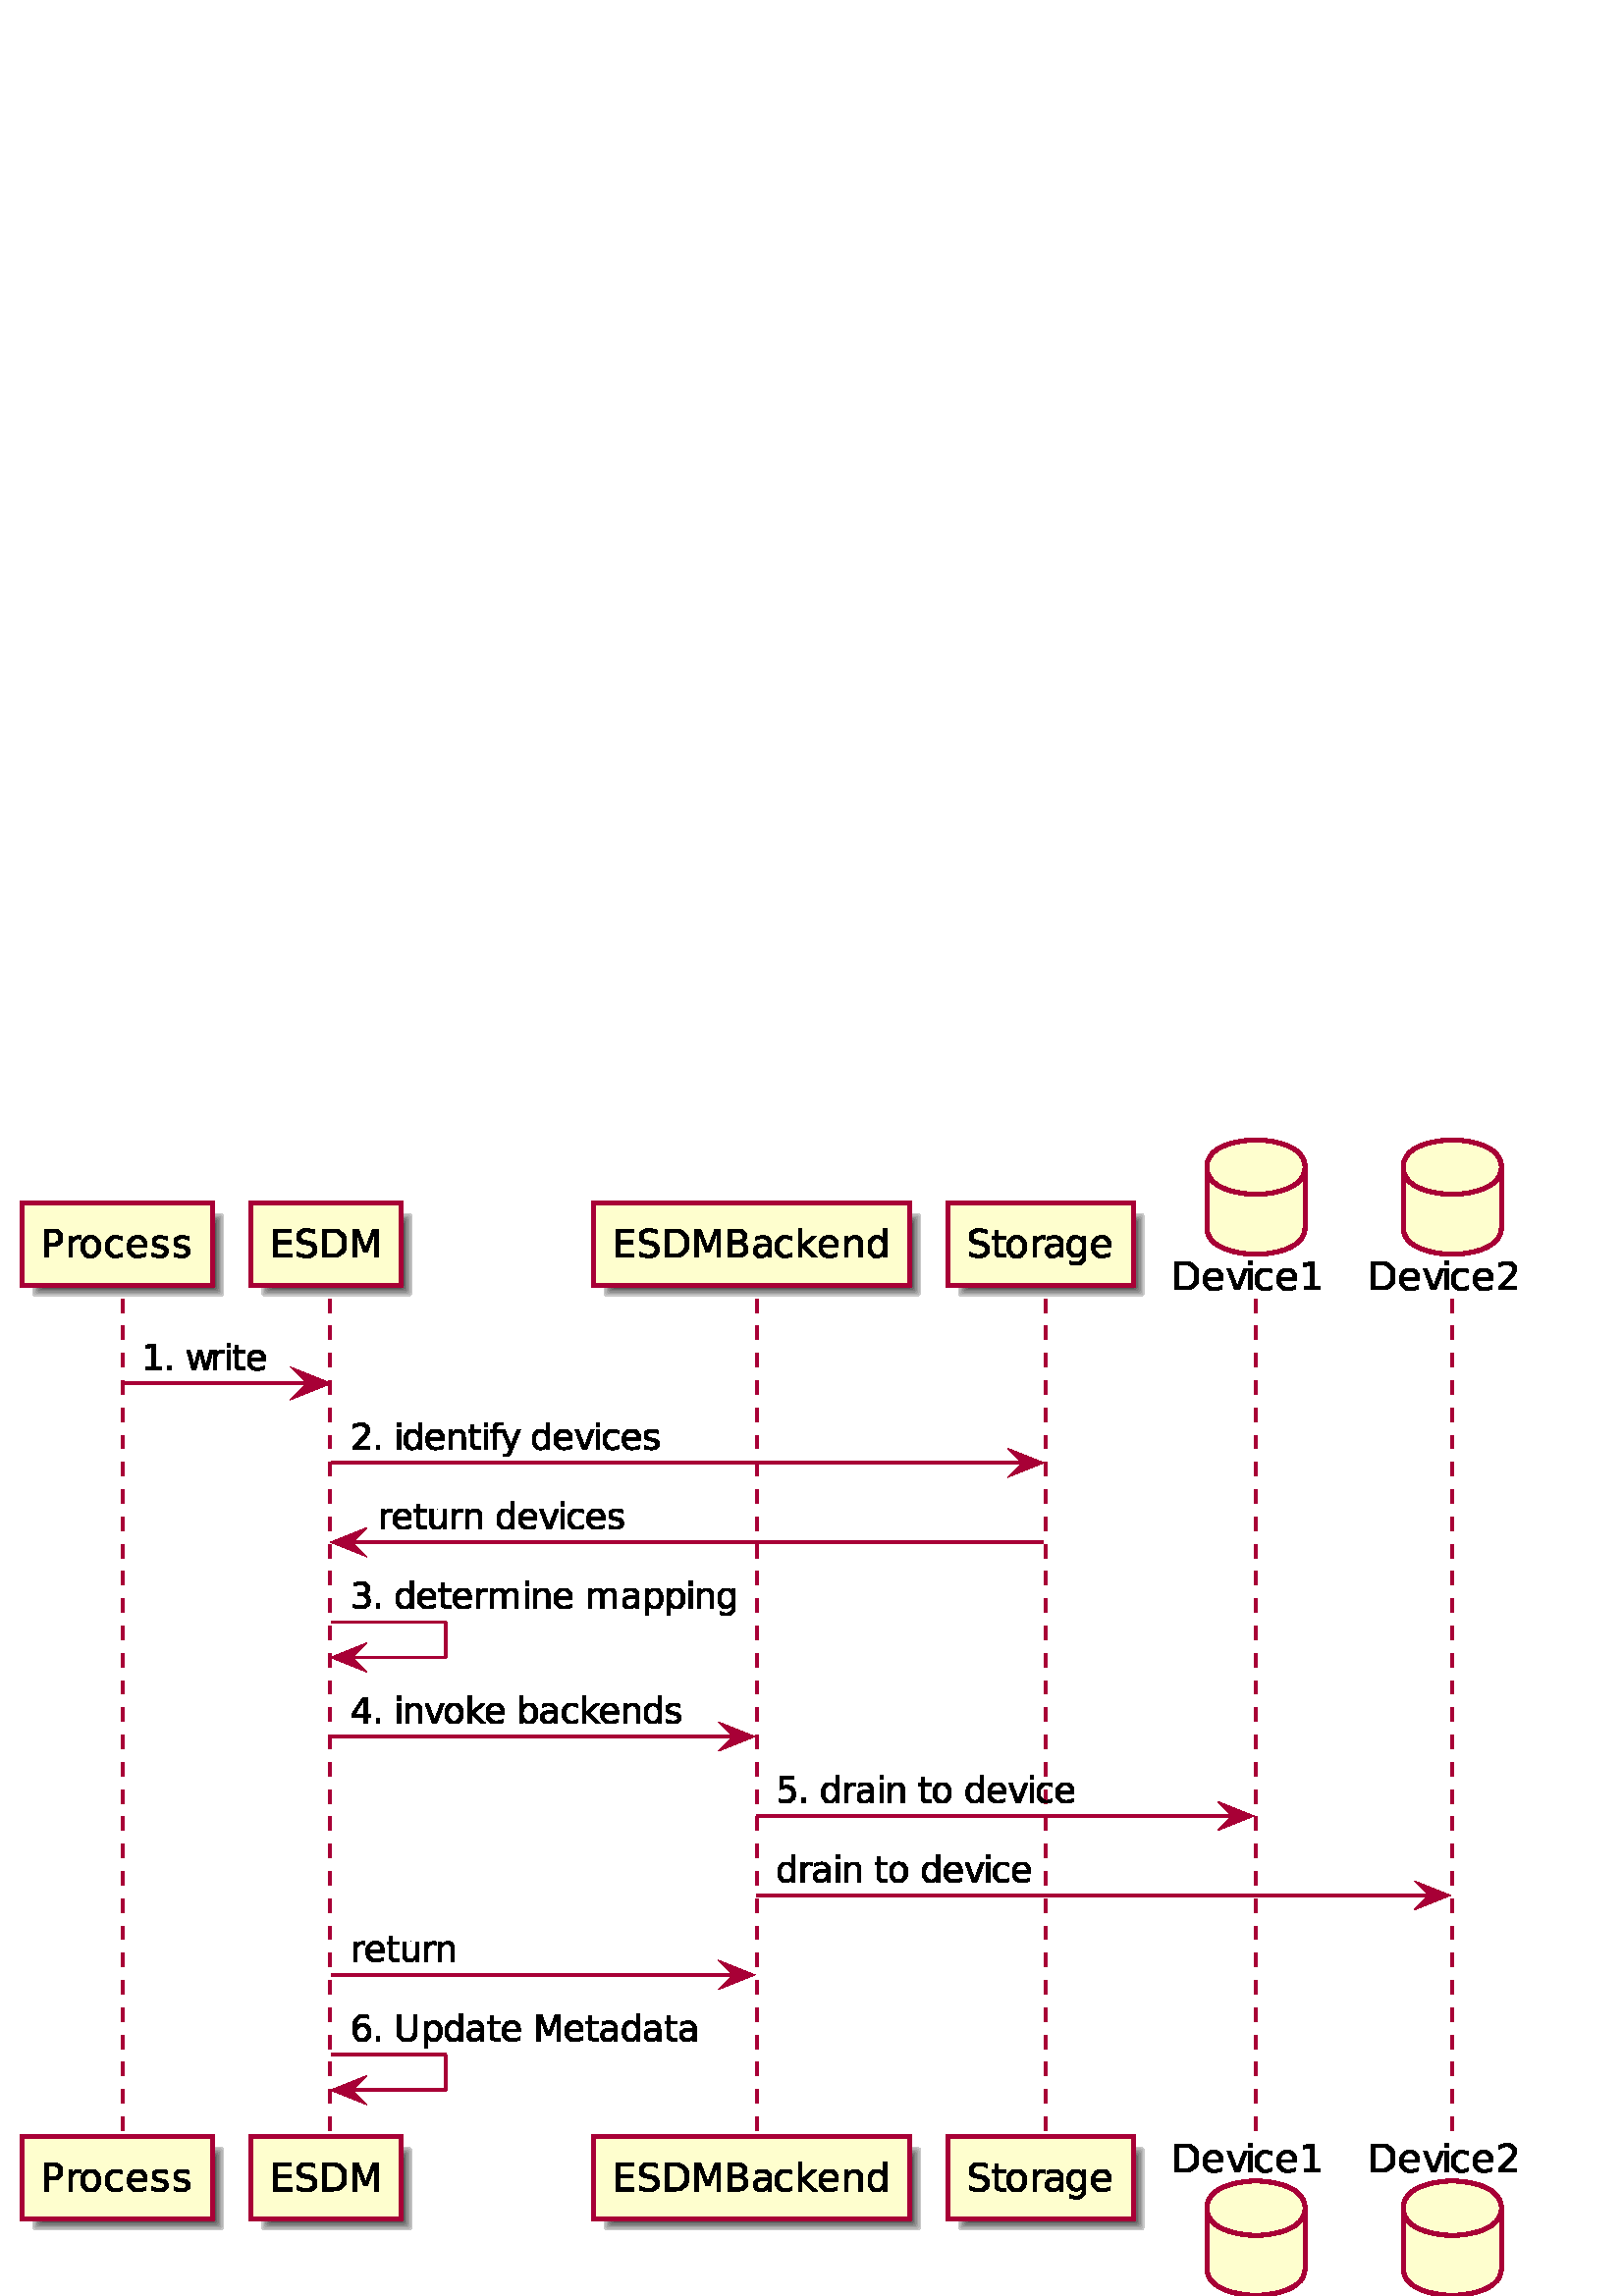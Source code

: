 %!PS-Adobe-3.0 EPSF-3.0
%%BoundingBox: 0 0 557 427
%%ColorUsage: Color
%%Origin: 0 0
%%EndComments

gsave
0 427 translate
1 -1 scale
/simplerect {
newpath moveto 1 index 0 rlineto
0 exch rlineto
neg 0 rlineto
} def
/roundrect {
newpath
dup 3 index add 2 index 2 index add 2 index 180 270 arc
2 index 5 index add 1 index sub 2 index 2 index add 2 index 270 0 arc
2 index 5 index add 1 index sub 2 index 5 index add 2 index sub 2 index 0 90 arc
dup 3 index add 2 index 5 index add 2 index sub 2 index 90 180 arc
pop pop pop pop pop 
} def
/rquadto {
3 index 3 index 4 2 roll rcurveto
} def
/P$1r {
1.172 0 rlineto
0 5.828 rlineto
3.484 -3.062 rlineto
1.484 0 rlineto
-3.766 3.328 rlineto
3.922 3.781 rlineto
-1.516 0 rlineto
-3.609 -3.469 rlineto
0 3.469 rlineto
-1.172 0 rlineto
0 -9.875 rlineto
closepath
} def
/P$1h {
-1.406 0 -1.953 0.328 rquadto
-0.547 0.328 -0.547 1.109 rquadto
0 0.609 0.406 0.977 rquadto
0.406 0.367 1.109 0.367 rquadto
0.969 0 1.562 -0.688 rquadto
0.594 -0.688 0.594 -1.828 rquadto
0 -0.266 rlineto
-1.172 0 rlineto
closepath
} def
/P$19 {
-0.5 1.281 -0.969 1.664 rquadto
-0.469 0.383 -1.25 0.383 rquadto
-0.938 0 rlineto
0 -0.969 rlineto
0.688 0 rlineto
0.484 0 0.75 -0.234 rquadto
0.266 -0.234 0.578 -1.078 rquadto
0.219 -0.531 rlineto
-2.875 -7 rlineto
1.234 0 rlineto
2.219 5.562 rlineto
2.219 -5.562 rlineto
1.25 0 rlineto
-3.125 7.766 rlineto
closepath
} def
/P$1v {
0 1.172 rlineto
-0.484 -0.234 -0.977 -0.352 rquadto
-0.492 -0.117 -0.977 -0.117 rquadto
-1.266 0 -1.938 0.852 rquadto
-0.672 0.852 -0.766 2.586 rquadto
0.375 -0.547 0.938 -0.844 rquadto
0.562 -0.297 1.25 -0.297 rquadto
1.422 0 2.25 0.867 rquadto
0.828 0.867 0.828 2.352 rquadto
0 1.469 -0.867 2.352 rquadto
-0.867 0.883 -2.289 0.883 rquadto
-1.656 0 -2.523 -1.266 rquadto
-0.867 -1.266 -0.867 -3.656 rquadto
0 -2.234 1.07 -3.578 rquadto
1.07 -1.344 2.867 -1.344 rquadto
0.469 0 0.961 0.102 rquadto
0.492 0.102 1.039 0.289 rquadto
closepath
} def
/P$1w {
1.297 0 rlineto
0 5.766 rlineto
0 1.516 0.547 2.188 rquadto
0.547 0.672 1.797 0.672 rquadto
1.234 0 1.781 -0.672 rquadto
0.547 -0.672 0.547 -2.188 rquadto
0 -5.766 rlineto
1.297 0 rlineto
0 5.922 rlineto
0 1.859 -0.922 2.805 rquadto
-0.922 0.945 -2.703 0.945 rquadto
-1.797 0 -2.719 -0.945 rquadto
-0.922 -0.945 -0.922 -2.805 rquadto
0 -5.922 rlineto
closepath
} def
/P$f {
0 3.078 rlineto
2.047 0 rlineto
1.016 0 1.508 -0.375 rquadto
0.492 -0.375 0.492 -1.156 rquadto
0 -0.781 -0.492 -1.164 rquadto
-0.492 -0.383 -1.508 -0.383 rquadto
-2.047 0 rlineto
closepath
} def
/P$1d {
0 -4.297 rlineto
1.156 0 rlineto
0 4.266 rlineto
0 1 0.398 1.508 rquadto
0.398 0.508 1.18 0.508 rquadto
0.953 0 1.5 -0.602 rquadto
0.547 -0.602 0.547 -1.648 rquadto
0 -4.031 rlineto
1.172 0 rlineto
0 7.109 rlineto
-1.172 0 rlineto
0 -1.094 rlineto
-0.422 0.656 -0.984 0.969 rquadto
-0.562 0.312 -1.312 0.312 rquadto
-1.219 0 -1.852 -0.766 rquadto
-0.633 -0.766 -0.633 -2.234 rquadto
closepath
} def
/P$5 {
0 1.172 rlineto
-0.531 -0.297 -1.07 -0.445 rquadto
-0.539 -0.148 -1.086 -0.148 rquadto
-1.219 0 -1.898 0.781 rquadto
-0.68 0.781 -0.68 2.172 rquadto
0 1.406 0.68 2.18 rquadto
0.68 0.773 1.898 0.773 rquadto
0.547 0 1.086 -0.141 rquadto
0.539 -0.141 1.07 -0.438 rquadto
0 1.156 rlineto
-0.531 0.25 -1.094 0.375 rquadto
-0.562 0.125 -1.188 0.125 rquadto
-1.734 0 -2.758 -1.086 rquadto
-1.023 -1.086 -1.023 -2.945 rquadto
0 -1.859 1.031 -2.938 rquadto
1.031 -1.078 2.828 -1.078 rquadto
0.578 0 1.133 0.117 rquadto
0.555 0.117 1.07 0.367 rquadto
closepath
} def
/P$y {
-0.203 -0.109 -0.43 -0.164 rquadto
-0.227 -0.055 -0.508 -0.055 rquadto
-0.984 0 -1.516 0.641 rquadto
-0.531 0.641 -0.531 1.844 rquadto
0 3.75 rlineto
-1.172 0 rlineto
0 -7.109 rlineto
1.172 0 rlineto
0 1.109 rlineto
0.359 -0.656 0.953 -0.969 rquadto
0.594 -0.312 1.438 -0.312 rquadto
0.125 0 0.266 0.016 rquadto
0.141 0.016 0.328 0.047 rquadto
0 1.203 rlineto
closepath
} def
/P$1q {
1.516 0 2.391 0.992 rquadto
0.875 0.992 0.875 2.742 rquadto
0 1.75 -0.875 2.742 rquadto
-0.875 0.992 -2.391 0.992 rquadto
-1.531 0 -2.398 -0.992 rquadto
-0.867 -0.992 -0.867 -2.742 rquadto
0 -1.75 0.867 -2.742 rquadto
0.867 -0.992 2.398 -0.992 rquadto
closepath
} def
/P$l {
0 -4.141 rlineto
1.25 0 rlineto
0 10.641 rlineto
-1.25 0 rlineto
0 -1.156 rlineto
-0.391 0.688 -1 1.023 rquadto
-0.609 0.336 -1.453 0.336 rquadto
-1.391 0 -2.266 -1.109 rquadto
-0.875 -1.109 -0.875 -2.922 rquadto
0 -1.797 0.875 -2.906 rquadto
0.875 -1.109 2.266 -1.109 rquadto
0.844 0 1.453 0.336 rquadto
0.609 0.336 1 1.008 rquadto
closepath
} def
/P$18 {
0 0.969 rlineto
-1.125 0 rlineto
-0.625 0 -0.867 0.258 rquadto
-0.242 0.258 -0.242 0.914 rquadto
0 0.625 rlineto
1.922 0 rlineto
0 0.906 rlineto
-1.922 0 rlineto
0 6.203 rlineto
-1.172 0 rlineto
0 -6.203 rlineto
-1.125 0 rlineto
0 -0.906 rlineto
1.125 0 rlineto
0 -0.5 rlineto
0 -1.188 0.547 -1.727 rquadto
0.547 -0.539 1.75 -0.539 rquadto
1.109 0 rlineto
closepath
} def
/P$1m {
0 1.812 -0.812 2.695 rquadto
-0.812 0.883 -2.469 0.883 rquadto
-0.609 0 -1.156 -0.094 rquadto
-0.547 -0.094 -1.062 -0.281 rquadto
0 -1.141 rlineto
0.516 0.281 1.016 0.414 rquadto
0.5 0.133 1.016 0.133 rquadto
1.156 0 1.727 -0.594 rquadto
0.57 -0.594 0.57 -1.812 rquadto
0 -0.578 rlineto
-0.359 0.625 -0.93 0.938 rquadto
-0.57 0.312 -1.352 0.312 rquadto
-1.312 0 -2.109 -1 rquadto
-0.797 -1 -0.797 -2.641 rquadto
0 -1.641 0.797 -2.641 rquadto
0.797 -1 2.109 -1 rquadto
0.781 0 1.352 0.312 rquadto
0.57 0.312 0.93 0.938 rquadto
0 -1.078 rlineto
1.172 0 rlineto
0 6.234 rlineto
closepath
} def
/P$3 {
-1 0 -1.594 0.789 rquadto
-0.594 0.789 -0.594 2.164 rquadto
0 1.375 0.586 2.164 rquadto
0.586 0.789 1.602 0.789 rquadto
1.016 0 1.602 -0.789 rquadto
0.586 -0.789 0.586 -2.164 rquadto
0 -1.359 -0.586 -2.156 rquadto
-0.586 -0.797 -1.602 -0.797 rquadto
closepath
} def
/P$1e {
0 0 rlineto
closepath
} def
/P$1n {
-3.234 5.062 rlineto
3.234 0 rlineto
0 -5.062 rlineto
closepath
} def
/P$1a {
1.234 0 rlineto
2.219 5.969 rlineto
2.219 -5.969 rlineto
1.25 0 rlineto
-2.672 7.109 rlineto
-1.594 0 rlineto
-2.656 -7.109 rlineto
closepath
} def
/P$9 {
6.453 0 rlineto
0 1.156 rlineto
-5.078 0 rlineto
0 3.031 rlineto
4.859 0 rlineto
0 1.156 rlineto
-4.859 0 rlineto
0 3.703 rlineto
5.203 0 rlineto
0 1.156 rlineto
-6.578 0 rlineto
0 -10.203 rlineto
closepath
} def
/P$o {
0 -1.359 -0.562 -2.109 rquadto
-0.562 -0.75 -1.578 -0.75 rquadto
-1.016 0 -1.578 0.75 rquadto
-0.562 0.75 -0.562 2.109 rquadto
0 1.359 0.562 2.117 rquadto
0.562 0.758 1.578 0.758 rquadto
1.016 0 1.578 -0.758 rquadto
0.562 -0.758 0.562 -2.117 rquadto
closepath
} def
/P$1o {
1.609 0 rlineto
0 6.188 rlineto
1.359 0 rlineto
0 1.062 rlineto
-1.359 0 rlineto
0 2.234 rlineto
-1.281 0 rlineto
0 -2.234 rlineto
-4.266 0 rlineto
0 -1.234 rlineto
3.938 -6.016 rlineto
closepath
} def
/P$1s {
0.359 -0.641 0.922 -0.945 rquadto
0.562 -0.305 1.344 -0.305 rquadto
1.297 0 2.109 1.031 rquadto
0.812 1.031 0.812 2.703 rquadto
0 1.672 -0.812 2.703 rquadto
-0.812 1.031 -2.109 1.031 rquadto
-0.781 0 -1.344 -0.312 rquadto
-0.562 -0.312 -0.922 -0.938 rquadto
0 1.062 rlineto
-1.172 0 rlineto
0 -9.875 rlineto
1.172 0 rlineto
0 3.844 rlineto
closepath
} def
/P$1f {
0.922 0.203 1.438 0.82 rquadto
0.516 0.617 0.516 1.539 rquadto
0 1.391 -0.969 2.164 rquadto
-0.969 0.773 -2.75 0.773 rquadto
-0.594 0 -1.227 -0.117 rquadto
-0.633 -0.117 -1.305 -0.352 rquadto
0 -1.25 rlineto
0.547 0.312 1.18 0.477 rquadto
0.633 0.164 1.32 0.164 rquadto
1.203 0 1.836 -0.477 rquadto
0.633 -0.477 0.633 -1.383 rquadto
0 -0.844 -0.586 -1.312 rquadto
-0.586 -0.469 -1.633 -0.469 rquadto
-1.109 0 rlineto
0 -1.062 rlineto
1.156 0 rlineto
0.953 0 1.453 -0.375 rquadto
0.5 -0.375 0.5 -1.094 rquadto
0 -0.719 -0.516 -1.109 rquadto
-0.516 -0.391 -1.484 -0.391 rquadto
-0.531 0 -1.133 0.109 rquadto
-0.602 0.109 -1.32 0.359 rquadto
0 -1.156 rlineto
0.719 -0.203 1.359 -0.305 rquadto
0.641 -0.102 1.203 -0.102 rquadto
1.469 0 2.32 0.664 rquadto
0.852 0.664 0.852 1.805 rquadto
0 0.781 -0.453 1.328 rquadto
-0.453 0.547 -1.281 0.75 rquadto
closepath
} def
/P$1 {
3.109 0 rlineto
1.719 0 2.602 0.773 rquadto
0.883 0.773 0.883 2.273 rquadto
0 1.516 -0.883 2.281 rquadto
-0.883 0.766 -2.602 0.766 rquadto
-1.734 0 rlineto
0 4.109 rlineto
-1.375 0 rlineto
0 -10.203 rlineto
closepath
} def
/P$15 {
0 -3.844 rlineto
1.172 0 rlineto
0 9.875 rlineto
-1.172 0 rlineto
0 -1.062 rlineto
-0.375 0.625 -0.938 0.938 rquadto
-0.562 0.312 -1.344 0.312 rquadto
-1.281 0 -2.094 -1.031 rquadto
-0.812 -1.031 -0.812 -2.703 rquadto
0 -1.672 0.812 -2.703 rquadto
0.812 -1.031 2.094 -1.031 rquadto
0.781 0 1.344 0.305 rquadto
0.562 0.305 0.938 0.945 rquadto
closepath
} def
/P$17 {
0 4.297 rlineto
-1.172 0 rlineto
0 -4.25 rlineto
0 -1.016 -0.391 -1.516 rquadto
-0.391 -0.5 -1.188 -0.5 rquadto
-0.938 0 -1.484 0.602 rquadto
-0.547 0.602 -0.547 1.648 rquadto
0 4.016 rlineto
-1.172 0 rlineto
0 -7.109 rlineto
1.172 0 rlineto
0 1.109 rlineto
0.422 -0.641 0.984 -0.961 rquadto
0.562 -0.32 1.312 -0.32 rquadto
1.219 0 1.852 0.758 rquadto
0.633 0.758 0.633 2.227 rquadto
closepath
} def
/P$d {
2.062 0 rlineto
2.594 6.938 rlineto
2.625 -6.938 rlineto
2.062 0 rlineto
0 10.203 rlineto
-1.359 0 rlineto
0 -8.969 rlineto
-2.625 7 rlineto
-1.391 0 rlineto
-2.625 -7 rlineto
0 8.969 rlineto
-1.344 0 rlineto
0 -10.203 rlineto
closepath
} def
/P$1j {
0 3.766 rlineto
-1.172 0 rlineto
0 -9.812 rlineto
1.172 0 rlineto
0 1.078 rlineto
0.359 -0.641 0.922 -0.945 rquadto
0.562 -0.305 1.344 -0.305 rquadto
1.297 0 2.109 1.031 rquadto
0.812 1.031 0.812 2.703 rquadto
0 1.672 -0.812 2.703 rquadto
-0.812 1.031 -2.109 1.031 rquadto
-0.781 0 -1.344 -0.312 rquadto
-0.562 -0.312 -0.922 -0.938 rquadto
closepath
} def
/P$g {
3.531 0 rlineto
1.578 0 2.43 0.656 rquadto
0.852 0.656 0.852 1.859 rquadto
0 0.938 -0.438 1.492 rquadto
-0.438 0.555 -1.281 0.695 rquadto
1.016 0.219 1.578 0.914 rquadto
0.562 0.695 0.562 1.727 rquadto
0 1.375 -0.93 2.117 rquadto
-0.93 0.742 -2.648 0.742 rquadto
-3.656 0 rlineto
0 -10.203 rlineto
closepath
} def
/P$1t {
5.031 0 rlineto
0 1.094 rlineto
-3.859 0 rlineto
0 2.312 rlineto
0.281 -0.094 0.562 -0.141 rquadto
0.281 -0.047 0.547 -0.047 rquadto
1.594 0 2.523 0.867 rquadto
0.93 0.867 0.93 2.352 rquadto
0 1.531 -0.953 2.383 rquadto
-0.953 0.852 -2.688 0.852 rquadto
-0.594 0 -1.219 -0.102 rquadto
-0.625 -0.102 -1.281 -0.305 rquadto
0 -1.297 rlineto
0.578 0.312 1.188 0.469 rquadto
0.609 0.156 1.281 0.156 rquadto
1.109 0 1.75 -0.578 rquadto
0.641 -0.578 0.641 -1.578 rquadto
0 -0.984 -0.641 -1.562 rquadto
-0.641 -0.578 -1.75 -0.578 rquadto
-0.516 0 -1.023 0.117 rquadto
-0.508 0.117 -1.039 0.352 rquadto
0 -4.766 rlineto
closepath
} def
/P$1c {
0 1.109 rlineto
-0.484 -0.25 -1.016 -0.375 rquadto
-0.531 -0.125 -1.109 -0.125 rquadto
-0.875 0 -1.305 0.266 rquadto
-0.43 0.266 -0.43 0.797 rquadto
0 0.406 0.305 0.633 rquadto
0.305 0.227 1.258 0.445 rquadto
0.391 0.094 rlineto
1.25 0.266 1.773 0.75 rquadto
0.523 0.484 0.523 1.344 rquadto
0 1 -0.781 1.578 rquadto
-0.781 0.578 -2.156 0.578 rquadto
-0.578 0 -1.195 -0.109 rquadto
-0.617 -0.109 -1.305 -0.344 rquadto
0 -1.203 rlineto
0.656 0.344 1.281 0.508 rquadto
0.625 0.164 1.234 0.164 rquadto
0.828 0 1.273 -0.281 rquadto
0.445 -0.281 0.445 -0.797 rquadto
0 -0.469 -0.32 -0.727 rquadto
-0.32 -0.258 -1.398 -0.492 rquadto
-0.406 -0.094 rlineto
-1.094 -0.234 -1.578 -0.703 rquadto
-0.484 -0.469 -0.484 -1.297 rquadto
0 -1 0.711 -1.547 rquadto
0.711 -0.547 2.023 -0.547 rquadto
0.641 0 1.219 0.094 rquadto
0.578 0.094 1.047 0.281 rquadto
closepath
} def
/P$1x {
1.906 0 rlineto
2.422 6.453 rlineto
2.422 -6.453 rlineto
1.922 0 rlineto
0 9.484 rlineto
-1.25 0 rlineto
0 -8.328 rlineto
-2.453 6.5 rlineto
-1.281 0 rlineto
-2.453 -6.5 rlineto
0 8.328 rlineto
-1.234 0 rlineto
0 -9.484 rlineto
closepath
} def
/P$2 {
-0.203 -0.125 -0.453 -0.18 rquadto
-0.25 -0.055 -0.547 -0.055 rquadto
-1.078 0 -1.648 0.695 rquadto
-0.57 0.695 -0.57 1.992 rquadto
0 4.031 rlineto
-1.266 0 rlineto
0 -7.656 rlineto
1.266 0 rlineto
0 1.188 rlineto
0.406 -0.703 1.039 -1.039 rquadto
0.633 -0.336 1.539 -0.336 rquadto
0.141 0 0.297 0.016 rquadto
0.156 0.016 0.344 0.062 rquadto
0 1.281 rlineto
closepath
} def
/P$j {
1.266 0 rlineto
0 6.281 rlineto
3.766 -3.297 rlineto
1.594 0 rlineto
-4.062 3.578 rlineto
4.234 4.078 rlineto
-1.641 0 rlineto
-3.891 -3.734 rlineto
0 3.734 rlineto
-1.266 0 rlineto
0 -10.641 rlineto
closepath
} def
/P$b {
0 7.938 rlineto
1.672 0 rlineto
2.109 0 3.094 -0.953 rquadto
0.984 -0.953 0.984 -3.016 rquadto
0 -2.062 -0.984 -3.016 rquadto
-0.984 -0.953 -3.094 -0.953 rquadto
-1.672 0 rlineto
closepath
} def
/P$8 {
0 1.203 rlineto
-0.531 -0.281 -1.109 -0.414 rquadto
-0.578 -0.133 -1.188 -0.133 rquadto
-0.938 0 -1.406 0.281 rquadto
-0.469 0.281 -0.469 0.859 rquadto
0 0.438 0.336 0.688 rquadto
0.336 0.25 1.352 0.469 rquadto
0.422 0.109 rlineto
1.344 0.281 1.906 0.805 rquadto
0.562 0.523 0.562 1.461 rquadto
0 1.062 -0.844 1.688 rquadto
-0.844 0.625 -2.312 0.625 rquadto
-0.625 0 -1.289 -0.125 rquadto
-0.664 -0.125 -1.398 -0.359 rquadto
0 -1.297 rlineto
0.688 0.359 1.367 0.539 rquadto
0.68 0.18 1.336 0.18 rquadto
0.891 0 1.367 -0.305 rquadto
0.477 -0.305 0.477 -0.852 rquadto
0 -0.516 -0.344 -0.789 rquadto
-0.344 -0.273 -1.516 -0.523 rquadto
-0.438 -0.109 rlineto
-1.156 -0.234 -1.68 -0.75 rquadto
-0.523 -0.516 -0.523 -1.391 rquadto
0 -1.094 0.766 -1.68 rquadto
0.766 -0.586 2.172 -0.586 rquadto
0.703 0 1.32 0.102 rquadto
0.617 0.102 1.133 0.305 rquadto
closepath
} def
/P$1b {
0 1.094 rlineto
-0.5 -0.266 -1 -0.406 rquadto
-0.5 -0.141 -1 -0.141 rquadto
-1.141 0 -1.766 0.727 rquadto
-0.625 0.727 -0.625 2.023 rquadto
0 1.297 0.625 2.016 rquadto
0.625 0.719 1.766 0.719 rquadto
0.5 0 1 -0.133 rquadto
0.5 -0.133 1 -0.414 rquadto
0 1.094 rlineto
-0.484 0.219 -1.008 0.336 rquadto
-0.523 0.117 -1.117 0.117 rquadto
-1.609 0 -2.555 -1.008 rquadto
-0.945 -1.008 -0.945 -2.727 rquadto
0 -1.734 0.953 -2.734 rquadto
0.953 -1 2.625 -1 rquadto
0.531 0 1.047 0.109 rquadto
0.516 0.109 1 0.328 rquadto
closepath
} def
/P$12 {
0 0.562 rlineto
-5.375 0 rlineto
0.078 1.219 0.727 1.844 rquadto
0.648 0.625 1.805 0.625 rquadto
0.672 0 1.305 -0.164 rquadto
0.633 -0.164 1.258 -0.492 rquadto
0 1.109 rlineto
-0.625 0.266 -1.289 0.406 rquadto
-0.664 0.141 -1.336 0.141 rquadto
-1.703 0 -2.695 -0.992 rquadto
-0.992 -0.992 -0.992 -2.68 rquadto
0 -1.75 0.945 -2.773 rquadto
0.945 -1.023 2.539 -1.023 rquadto
1.438 0 2.273 0.922 rquadto
0.836 0.922 0.836 2.516 rquadto
closepath
} def
/P$6 {
0 0.609 rlineto
-5.797 0 rlineto
0.094 1.297 0.789 1.977 rquadto
0.695 0.68 1.945 0.68 rquadto
0.734 0 1.414 -0.172 rquadto
0.68 -0.172 1.352 -0.531 rquadto
0 1.188 rlineto
-0.688 0.281 -1.398 0.438 rquadto
-0.711 0.156 -1.43 0.156 rquadto
-1.844 0 -2.914 -1.07 rquadto
-1.07 -1.07 -1.07 -2.883 rquadto
0 -1.891 1.016 -2.992 rquadto
1.016 -1.102 2.75 -1.102 rquadto
1.547 0 2.445 0.992 rquadto
0.898 0.992 0.898 2.711 rquadto
closepath
} def
/P$14 {
4.469 0 rlineto
0 1.078 rlineto
-6.016 0 rlineto
0 -1.078 rlineto
0.734 -0.75 1.992 -2.023 rquadto
1.258 -1.273 1.586 -1.648 rquadto
0.609 -0.688 0.852 -1.172 rquadto
0.242 -0.484 0.242 -0.938 rquadto
0 -0.766 -0.523 -1.234 rquadto
-0.523 -0.469 -1.383 -0.469 rquadto
-0.609 0 -1.273 0.203 rquadto
-0.664 0.203 -1.43 0.641 rquadto
0 -1.297 rlineto
0.781 -0.312 1.453 -0.477 rquadto
0.672 -0.164 1.219 -0.164 rquadto
1.484 0 2.359 0.742 rquadto
0.875 0.742 0.875 1.977 rquadto
0 0.578 -0.219 1.102 rquadto
-0.219 0.523 -0.797 1.227 rquadto
-0.156 0.188 -1.008 1.07 rquadto
-0.852 0.883 -2.398 2.461 rquadto
closepath
} def
/P$r {
1.266 0 rlineto
0 7.656 rlineto
-1.266 0 rlineto
0 -7.656 rlineto
closepath
} def
/P$n {
0 2.172 rlineto
2.594 0 rlineto
0 0.984 rlineto
-2.594 0 rlineto
0 4.156 rlineto
0 0.922 0.258 1.195 rquadto
0.258 0.273 1.039 0.273 rquadto
1.297 0 rlineto
0 1.047 rlineto
-1.297 0 rlineto
-1.453 0 -2.008 -0.547 rquadto
-0.555 -0.547 -0.555 -1.969 rquadto
0 -4.156 rlineto
-0.922 0 rlineto
0 -0.984 rlineto
0.922 0 rlineto
0 -2.172 rlineto
1.266 0 rlineto
closepath
} def
/P$u {
4.812 0 rlineto
0 1.156 rlineto
-6.469 0 rlineto
0 -1.156 rlineto
0.781 -0.812 2.141 -2.188 rquadto
1.359 -1.375 1.703 -1.766 rquadto
0.656 -0.75 0.922 -1.266 rquadto
0.266 -0.516 0.266 -1.016 rquadto
0 -0.812 -0.57 -1.328 rquadto
-0.57 -0.516 -1.492 -0.516 rquadto
-0.641 0 -1.359 0.227 rquadto
-0.719 0.227 -1.547 0.695 rquadto
0 -1.406 rlineto
0.828 -0.328 1.555 -0.5 rquadto
0.727 -0.172 1.336 -0.172 rquadto
1.578 0 2.523 0.789 rquadto
0.945 0.789 0.945 2.117 rquadto
0 0.641 -0.234 1.203 rquadto
-0.234 0.562 -0.859 1.328 rquadto
-0.172 0.188 -1.086 1.141 rquadto
-0.914 0.953 -2.586 2.656 rquadto
closepath
} def
/P$1g {
0.438 -0.781 1.047 -1.156 rquadto
0.609 -0.375 1.438 -0.375 rquadto
1.109 0 1.711 0.781 rquadto
0.602 0.781 0.602 2.203 rquadto
0 4.297 rlineto
-1.172 0 rlineto
0 -4.25 rlineto
0 -1.031 -0.367 -1.523 rquadto
-0.367 -0.492 -1.102 -0.492 rquadto
-0.906 0 -1.438 0.602 rquadto
-0.531 0.602 -0.531 1.648 rquadto
0 4.016 rlineto
-1.172 0 rlineto
0 -4.25 rlineto
0 -1.031 -0.359 -1.523 rquadto
-0.359 -0.492 -1.125 -0.492 rquadto
-0.891 0 -1.414 0.609 rquadto
-0.523 0.609 -0.523 1.641 rquadto
0 4.016 rlineto
-1.172 0 rlineto
0 -7.109 rlineto
1.172 0 rlineto
0 1.109 rlineto
0.391 -0.656 0.953 -0.969 rquadto
0.562 -0.312 1.328 -0.312 rquadto
0.781 0 1.32 0.391 rquadto
0.539 0.391 0.805 1.141 rquadto
closepath
} def
/P$0 {
0 3.844 rlineto
1.734 0 rlineto
0.969 0 1.5 -0.5 rquadto
0.531 -0.5 0.531 -1.422 rquadto
0 -0.922 -0.531 -1.422 rquadto
-0.531 -0.5 -1.5 -0.5 rquadto
-1.734 0 rlineto
closepath
} def
/P$11 {
0 2.016 rlineto
2.406 0 rlineto
0 0.906 rlineto
-2.406 0 rlineto
0 3.859 rlineto
0 0.875 0.242 1.117 rquadto
0.242 0.242 0.977 0.242 rquadto
1.188 0 rlineto
0 0.984 rlineto
-1.188 0 rlineto
-1.359 0 -1.875 -0.508 rquadto
-0.516 -0.508 -0.516 -1.836 rquadto
0 -3.859 rlineto
-0.859 0 rlineto
0 -0.906 rlineto
0.859 0 rlineto
0 -2.016 rlineto
1.172 0 rlineto
closepath
} def
/P$1k {
0 -1.297 -0.531 -2.023 rquadto
-0.531 -0.727 -1.453 -0.727 rquadto
-0.922 0 -1.453 0.727 rquadto
-0.531 0.727 -0.531 2.023 rquadto
0 1.281 0.531 2.016 rquadto
0.531 0.734 1.453 0.734 rquadto
0.922 0 1.453 -0.734 rquadto
0.531 -0.734 0.531 -2.016 rquadto
closepath
} def
/P$7 {
-0.016 -1.031 -0.578 -1.648 rquadto
-0.562 -0.617 -1.484 -0.617 rquadto
-1.062 0 -1.695 0.602 rquadto
-0.633 0.602 -0.727 1.68 rquadto
4.484 -0.016 rlineto
closepath
} def
/P$q {
1.328 0 rlineto
2.391 6.422 rlineto
2.391 -6.422 rlineto
1.344 0 rlineto
-2.875 7.656 rlineto
-1.719 0 rlineto
-2.859 -7.656 rlineto
closepath
} def
/P$10 {
1.172 0 rlineto
0 1.484 rlineto
-1.172 0 rlineto
0 -1.484 rlineto
closepath
} def
/P$a {
0 1.344 rlineto
-0.797 -0.375 -1.492 -0.555 rquadto
-0.695 -0.18 -1.352 -0.18 rquadto
-1.125 0 -1.734 0.438 rquadto
-0.609 0.438 -0.609 1.234 rquadto
0 0.688 0.406 1.031 rquadto
0.406 0.344 1.547 0.547 rquadto
0.828 0.172 rlineto
1.547 0.297 2.281 1.039 rquadto
0.734 0.742 0.734 1.992 rquadto
0 1.484 -0.992 2.25 rquadto
-0.992 0.766 -2.914 0.766 rquadto
-0.734 0 -1.547 -0.164 rquadto
-0.812 -0.164 -1.688 -0.492 rquadto
0 -1.422 rlineto
0.844 0.469 1.648 0.711 rquadto
0.805 0.242 1.586 0.242 rquadto
1.172 0 1.82 -0.469 rquadto
0.648 -0.469 0.648 -1.328 rquadto
0 -0.75 -0.461 -1.172 rquadto
-0.461 -0.422 -1.523 -0.641 rquadto
-0.844 -0.156 rlineto
-1.547 -0.312 -2.234 -0.969 rquadto
-0.688 -0.656 -0.688 -1.828 rquadto
0 -1.344 0.953 -2.125 rquadto
0.953 -0.781 2.625 -0.781 rquadto
0.719 0 1.469 0.133 rquadto
0.75 0.133 1.531 0.383 rquadto
closepath
} def
/P$16 {
0 1.281 0.531 2.016 rquadto
0.531 0.734 1.453 0.734 rquadto
0.938 0 1.469 -0.734 rquadto
0.531 -0.734 0.531 -2.016 rquadto
0 -1.297 -0.531 -2.023 rquadto
-0.531 -0.727 -1.469 -0.727 rquadto
-0.922 0 -1.453 0.727 rquadto
-0.531 0.727 -0.531 2.023 rquadto
closepath
} def
/P$1p {
-0.938 0 -1.484 0.734 rquadto
-0.547 0.734 -0.547 2.016 rquadto
0 1.281 0.539 2.008 rquadto
0.539 0.727 1.492 0.727 rquadto
0.922 0 1.469 -0.734 rquadto
0.547 -0.734 0.547 -2 rquadto
0 -1.266 -0.547 -2.008 rquadto
-0.547 -0.742 -1.469 -0.742 rquadto
closepath
} def
/P$e {
0 3.734 rlineto
2.219 0 rlineto
1.109 0 1.648 -0.461 rquadto
0.539 -0.461 0.539 -1.414 rquadto
0 -0.953 -0.539 -1.406 rquadto
-0.539 -0.453 -1.648 -0.453 rquadto
-2.219 0 rlineto
closepath
} def
/P$1l {
0 -1.266 -0.523 -1.961 rquadto
-0.523 -0.695 -1.477 -0.695 rquadto
-0.938 0 -1.461 0.695 rquadto
-0.523 0.695 -0.523 1.961 rquadto
0 1.266 0.523 1.961 rquadto
0.523 0.695 1.461 0.695 rquadto
0.953 0 1.477 -0.695 rquadto
0.523 -0.695 0.523 -1.961 rquadto
closepath
} def
/P$i {
0 4.375 rlineto
-1.266 0 rlineto
0 -1.156 rlineto
-0.422 0.688 -1.07 1.023 rquadto
-0.648 0.336 -1.57 0.336 rquadto
-1.172 0 -1.867 -0.664 rquadto
-0.695 -0.664 -0.695 -1.773 rquadto
0 -1.281 0.867 -1.938 rquadto
0.867 -0.656 2.57 -0.656 rquadto
1.766 0 rlineto
0 -0.125 rlineto
0 -0.875 -0.57 -1.352 rquadto
-0.57 -0.477 -1.602 -0.477 rquadto
-0.656 0 -1.281 0.164 rquadto
-0.625 0.164 -1.188 0.477 rquadto
0 -1.172 rlineto
0.688 -0.266 1.336 -0.398 rquadto
0.648 -0.133 1.258 -0.133 rquadto
1.672 0 2.492 0.859 rquadto
0.82 0.859 0.82 2.609 rquadto
closepath
} def
/P$w {
1.344 0 rlineto
0 1.609 rlineto
-1.344 0 rlineto
0 -1.609 rlineto
closepath
} def
/P$x {
1.172 0 rlineto
1.453 5.547 rlineto
1.453 -5.547 rlineto
1.375 0 rlineto
1.469 5.547 rlineto
1.453 -5.547 rlineto
1.172 0 rlineto
-1.859 7.109 rlineto
-1.391 0 rlineto
-1.531 -5.828 rlineto
-1.531 5.828 rlineto
-1.375 0 rlineto
-1.859 -7.109 rlineto
closepath
} def
/P$c {
2.844 0 rlineto
2.953 0 4.344 1.234 rquadto
1.391 1.234 1.391 3.859 rquadto
0 2.641 -1.391 3.875 rquadto
-1.391 1.234 -4.344 1.234 rquadto
-2.844 0 rlineto
0 -10.203 rlineto
closepath
} def
/P$p {
0 1.953 -0.867 2.906 rquadto
-0.867 0.953 -2.648 0.953 rquadto
-0.672 0 -1.258 -0.094 rquadto
-0.586 -0.094 -1.133 -0.297 rquadto
0 -1.234 rlineto
0.547 0.312 1.086 0.453 rquadto
0.539 0.141 1.102 0.141 rquadto
1.234 0 1.852 -0.648 rquadto
0.617 -0.648 0.617 -1.945 rquadto
0 -0.625 rlineto
-0.391 0.672 -1 1.008 rquadto
-0.609 0.336 -1.453 0.336 rquadto
-1.406 0 -2.273 -1.07 rquadto
-0.867 -1.07 -0.867 -2.852 rquadto
0 -1.766 0.867 -2.844 rquadto
0.867 -1.078 2.273 -1.078 rquadto
0.844 0 1.453 0.336 rquadto
0.609 0.336 1 1.008 rquadto
0 -1.156 rlineto
1.25 0 rlineto
0 6.703 rlineto
closepath
} def
/P$1u {
-0.875 0 -1.375 0.594 rquadto
-0.5 0.594 -0.5 1.609 rquadto
0 1.031 0.5 1.625 rquadto
0.5 0.594 1.375 0.594 rquadto
0.859 0 1.359 -0.594 rquadto
0.5 -0.594 0.5 -1.625 rquadto
0 -1.016 -0.5 -1.609 rquadto
-0.5 -0.594 -1.359 -0.594 rquadto
closepath
} def
/P$z {
1.172 0 rlineto
0 7.109 rlineto
-1.172 0 rlineto
0 -7.109 rlineto
closepath
} def
/P$1i {
0 4.062 rlineto
-1.156 0 rlineto
0 -1.078 rlineto
-0.406 0.641 -1 0.953 rquadto
-0.594 0.312 -1.469 0.312 rquadto
-1.094 0 -1.734 -0.617 rquadto
-0.641 -0.617 -0.641 -1.633 rquadto
0 -1.203 0.805 -1.812 rquadto
0.805 -0.609 2.398 -0.609 rquadto
1.641 0 rlineto
0 -0.125 rlineto
0 -0.797 -0.531 -1.242 rquadto
-0.531 -0.445 -1.5 -0.445 rquadto
-0.609 0 -1.188 0.148 rquadto
-0.578 0.148 -1.109 0.445 rquadto
0 -1.078 rlineto
0.641 -0.25 1.25 -0.375 rquadto
0.609 -0.125 1.172 -0.125 rquadto
1.547 0 2.305 0.797 rquadto
0.758 0.797 0.758 2.422 rquadto
closepath
} def
/P$t {
2.266 0 rlineto
0 -7.797 rlineto
-2.469 0.5 rlineto
0 -1.266 rlineto
2.453 -0.484 rlineto
1.375 0 rlineto
0 9.047 rlineto
2.25 0 rlineto
0 1.156 rlineto
-5.875 0 rlineto
0 -1.156 rlineto
closepath
} def
/P$s {
1.266 0 rlineto
0 1.594 rlineto
-1.266 0 rlineto
0 -1.594 rlineto
closepath
} def
/P$13 {
-0.016 -0.953 -0.539 -1.531 rquadto
-0.523 -0.578 -1.383 -0.578 rquadto
-0.984 0 -1.57 0.555 rquadto
-0.586 0.555 -0.68 1.555 rquadto
4.172 0 rlineto
closepath
} def
/P$h {
-1.516 0 -2.109 0.344 rquadto
-0.594 0.344 -0.594 1.188 rquadto
0 0.672 0.445 1.062 rquadto
0.445 0.391 1.195 0.391 rquadto
1.047 0 1.68 -0.742 rquadto
0.633 -0.742 0.633 -1.961 rquadto
0 -0.281 rlineto
-1.25 0 rlineto
closepath
} def
/P$m {
0 1.391 0.57 2.18 rquadto
0.57 0.789 1.57 0.789 rquadto
0.984 0 1.562 -0.789 rquadto
0.578 -0.789 0.578 -2.18 rquadto
0 -1.375 -0.578 -2.164 rquadto
-0.578 -0.789 -1.562 -0.789 rquadto
-1 0 -1.57 0.789 rquadto
-0.57 0.789 -0.57 2.164 rquadto
closepath
} def
/P$4 {
1.641 0 2.578 1.07 rquadto
0.938 1.07 0.938 2.945 rquadto
0 1.891 -0.938 2.961 rquadto
-0.938 1.07 -2.578 1.07 rquadto
-1.641 0 -2.578 -1.07 rquadto
-0.938 -1.07 -0.938 -2.961 rquadto
0 -1.875 0.938 -2.945 rquadto
0.938 -1.07 2.578 -1.07 rquadto
closepath
} def
/P$v {
2.094 0 rlineto
0 -7.234 rlineto
-2.281 0.453 rlineto
0 -1.156 rlineto
2.266 -0.469 rlineto
1.297 0 rlineto
0 8.406 rlineto
2.094 0 rlineto
0 1.078 rlineto
-5.469 0 rlineto
0 -1.078 rlineto
closepath
} def
/P$k {
0 4.625 rlineto
-1.266 0 rlineto
0 -4.578 rlineto
0 -1.094 -0.422 -1.633 rquadto
-0.422 -0.539 -1.266 -0.539 rquadto
-1.016 0 -1.609 0.648 rquadto
-0.594 0.648 -0.594 1.773 rquadto
0 4.328 rlineto
-1.266 0 rlineto
0 -7.656 rlineto
1.266 0 rlineto
0 1.188 rlineto
0.453 -0.688 1.07 -1.031 rquadto
0.617 -0.344 1.414 -0.344 rquadto
1.312 0 1.992 0.82 rquadto
0.68 0.82 0.68 2.398 rquadto
closepath
} def
1.0 setlinewidth
0.659 0 0.212 setrgbcolor
newpath
45 61.297 moveto
31{
0 5 rlineto
0 5 rmoveto
} repeat
stroke
1.0 setlinewidth
0.659 0 0.212 setrgbcolor
newpath
121 61.297 moveto
31{
0 5 rlineto
0 5 rmoveto
} repeat
stroke
1.0 setlinewidth
0.659 0 0.212 setrgbcolor
newpath
277.5 61.297 moveto
31{
0 5 rlineto
0 5 rmoveto
} repeat
stroke
1.0 setlinewidth
0.659 0 0.212 setrgbcolor
newpath
383.5 61.297 moveto
31{
0 5 rlineto
0 5 rmoveto
} repeat
stroke
1.0 setlinewidth
0.659 0 0.212 setrgbcolor
newpath
460.5 61.297 moveto
31{
0 5 rlineto
0 5 rmoveto
} repeat
stroke
1.0 setlinewidth
0.659 0 0.212 setrgbcolor
newpath
532.5 61.297 moveto
31{
0 5 rlineto
0 5 rmoveto
} repeat
stroke
0.784 0.784 0.784 setrgbcolor
70 30.297 12 30 1 roundrect
closepath eofill
0.71 0.71 0.71 setrgbcolor
69 29.297 12.5 30.5 1 roundrect
closepath eofill
0.635 0.635 0.635 setrgbcolor
68 28.297 13 31 1 roundrect
closepath eofill
0.561 0.561 0.561 setrgbcolor
67 27.297 13.5 31.5 1 roundrect
closepath eofill
0.49 0.49 0.49 setrgbcolor
66 26.297 14 32 1 roundrect
closepath eofill
0.416 0.416 0.416 setrgbcolor
65 25.297 14.5 32.5 1 roundrect
closepath eofill
0.341 0.341 0.341 setrgbcolor
64 24.297 15 33 1 roundrect
closepath eofill
0.267 0.267 0.267 setrgbcolor
63 23.297 15.5 33.5 1 roundrect
closepath eofill
0.196 0.196 0.196 setrgbcolor
62 22.297 16 34 1 roundrect
closepath eofill
0.996 0.996 0.808 setrgbcolor
70 30.297 8 26 simplerect
closepath eofill
1.5 setlinewidth
0.659 0 0.212 setrgbcolor
70 30.297 8 26 simplerect
closepath stroke
0 setlinewidth
[] 0 setdash
0 0 0 setrgbcolor
newpath
17.75 36.917 moveto
P$0
16.375 35.792 moveto
P$1
29.75 39.511 moveto
P$2
33.281 39.214 moveto
P$3
33.281 38.151 moveto
P$4
44.828 38.636 moveto
P$5
53.875 41.855 moveto
P$6
52.609 41.48 moveto
P$7
61.203 38.558 moveto
P$8
69.203 38.558 moveto
P$8
fill
0.784 0.784 0.784 setrgbcolor
70 30.297 12 372.492 1 roundrect
closepath eofill
0.71 0.71 0.71 setrgbcolor
69 29.297 12.5 372.992 1 roundrect
closepath eofill
0.635 0.635 0.635 setrgbcolor
68 28.297 13 373.492 1 roundrect
closepath eofill
0.561 0.561 0.561 setrgbcolor
67 27.297 13.5 373.992 1 roundrect
closepath eofill
0.49 0.49 0.49 setrgbcolor
66 26.297 14 374.492 1 roundrect
closepath eofill
0.416 0.416 0.416 setrgbcolor
65 25.297 14.5 374.992 1 roundrect
closepath eofill
0.341 0.341 0.341 setrgbcolor
64 24.297 15 375.492 1 roundrect
closepath eofill
0.267 0.267 0.267 setrgbcolor
63 23.297 15.5 375.992 1 roundrect
closepath eofill
0.196 0.196 0.196 setrgbcolor
62 22.297 16 376.492 1 roundrect
closepath eofill
0.996 0.996 0.808 setrgbcolor
70 30.297 8 368.492 simplerect
closepath eofill
1.5 setlinewidth
0.659 0 0.212 setrgbcolor
70 30.297 8 368.492 simplerect
closepath stroke
0 setlinewidth
[] 0 setdash
0 0 0 setrgbcolor
newpath
17.75 379.409 moveto
P$0
16.375 378.284 moveto
P$1
29.75 382.003 moveto
P$2
33.281 381.706 moveto
P$3
33.281 380.644 moveto
P$4
44.828 381.128 moveto
P$5
53.875 384.347 moveto
P$6
52.609 383.972 moveto
P$7
61.203 381.05 moveto
P$8
69.203 381.05 moveto
P$8
fill
0.784 0.784 0.784 setrgbcolor
55 30.297 96 30 1 roundrect
closepath eofill
0.71 0.71 0.71 setrgbcolor
54 29.297 96.5 30.5 1 roundrect
closepath eofill
0.635 0.635 0.635 setrgbcolor
53 28.297 97 31 1 roundrect
closepath eofill
0.561 0.561 0.561 setrgbcolor
52 27.297 97.5 31.5 1 roundrect
closepath eofill
0.49 0.49 0.49 setrgbcolor
51 26.297 98 32 1 roundrect
closepath eofill
0.416 0.416 0.416 setrgbcolor
50 25.297 98.5 32.5 1 roundrect
closepath eofill
0.341 0.341 0.341 setrgbcolor
49 24.297 99 33 1 roundrect
closepath eofill
0.267 0.267 0.267 setrgbcolor
48 23.297 99.5 33.5 1 roundrect
closepath eofill
0.196 0.196 0.196 setrgbcolor
47 22.297 100 34 1 roundrect
closepath eofill
0.996 0.996 0.808 setrgbcolor
55 30.297 92 26 simplerect
closepath eofill
1.5 setlinewidth
0.659 0 0.212 setrgbcolor
55 30.297 92 26 simplerect
closepath stroke
0 setlinewidth
[] 0 setdash
0 0 0 setrgbcolor
newpath
100.375 35.792 moveto
P$9
115.5 36.12 moveto
P$a
119.75 36.917 moveto
P$b
118.375 35.792 moveto
P$c
129.375 35.792 moveto
P$d
fill
0.784 0.784 0.784 setrgbcolor
55 30.297 96 372.492 1 roundrect
closepath eofill
0.71 0.71 0.71 setrgbcolor
54 29.297 96.5 372.992 1 roundrect
closepath eofill
0.635 0.635 0.635 setrgbcolor
53 28.297 97 373.492 1 roundrect
closepath eofill
0.561 0.561 0.561 setrgbcolor
52 27.297 97.5 373.992 1 roundrect
closepath eofill
0.49 0.49 0.49 setrgbcolor
51 26.297 98 374.492 1 roundrect
closepath eofill
0.416 0.416 0.416 setrgbcolor
50 25.297 98.5 374.992 1 roundrect
closepath eofill
0.341 0.341 0.341 setrgbcolor
49 24.297 99 375.492 1 roundrect
closepath eofill
0.267 0.267 0.267 setrgbcolor
48 23.297 99.5 375.992 1 roundrect
closepath eofill
0.196 0.196 0.196 setrgbcolor
47 22.297 100 376.492 1 roundrect
closepath eofill
0.996 0.996 0.808 setrgbcolor
55 30.297 92 368.492 simplerect
closepath eofill
1.5 setlinewidth
0.659 0 0.212 setrgbcolor
55 30.297 92 368.492 simplerect
closepath stroke
0 setlinewidth
[] 0 setdash
0 0 0 setrgbcolor
newpath
100.375 378.284 moveto
P$9
115.5 378.612 moveto
P$a
119.75 379.409 moveto
P$b
118.375 378.284 moveto
P$c
129.375 378.284 moveto
P$d
fill
0.784 0.784 0.784 setrgbcolor
116 30.297 221.5 30 1 roundrect
closepath eofill
0.71 0.71 0.71 setrgbcolor
115 29.297 222 30.5 1 roundrect
closepath eofill
0.635 0.635 0.635 setrgbcolor
114 28.297 222.5 31 1 roundrect
closepath eofill
0.561 0.561 0.561 setrgbcolor
113 27.297 223 31.5 1 roundrect
closepath eofill
0.49 0.49 0.49 setrgbcolor
112 26.297 223.5 32 1 roundrect
closepath eofill
0.416 0.416 0.416 setrgbcolor
111 25.297 224 32.5 1 roundrect
closepath eofill
0.341 0.341 0.341 setrgbcolor
110 24.297 224.5 33 1 roundrect
closepath eofill
0.267 0.267 0.267 setrgbcolor
109 23.297 225 33.5 1 roundrect
closepath eofill
0.196 0.196 0.196 setrgbcolor
108 22.297 225.5 34 1 roundrect
closepath eofill
0.996 0.996 0.808 setrgbcolor
116 30.297 217.5 26 simplerect
closepath eofill
1.5 setlinewidth
0.659 0 0.212 setrgbcolor
116 30.297 217.5 26 simplerect
closepath stroke
0 setlinewidth
[] 0 setdash
0 0 0 setrgbcolor
newpath
225.875 35.792 moveto
P$9
241 36.12 moveto
P$a
245.25 36.917 moveto
P$b
243.875 35.792 moveto
P$c
254.875 35.792 moveto
P$d
268.25 41.12 moveto
P$e
268.25 36.917 moveto
P$f
266.875 35.792 moveto
P$g
280.297 42.151 moveto
P$h
282.812 41.62 moveto
P$i
290.328 38.636 moveto
P$5
292.766 35.355 moveto
P$j
307.375 41.855 moveto
P$6
306.109 41.48 moveto
P$7
316.188 41.37 moveto
P$k
323.859 39.495 moveto
P$l
319.578 42.167 moveto
P$m
fill
0.784 0.784 0.784 setrgbcolor
116 30.297 221.5 372.492 1 roundrect
closepath eofill
0.71 0.71 0.71 setrgbcolor
115 29.297 222 372.992 1 roundrect
closepath eofill
0.635 0.635 0.635 setrgbcolor
114 28.297 222.5 373.492 1 roundrect
closepath eofill
0.561 0.561 0.561 setrgbcolor
113 27.297 223 373.992 1 roundrect
closepath eofill
0.49 0.49 0.49 setrgbcolor
112 26.297 223.5 374.492 1 roundrect
closepath eofill
0.416 0.416 0.416 setrgbcolor
111 25.297 224 374.992 1 roundrect
closepath eofill
0.341 0.341 0.341 setrgbcolor
110 24.297 224.5 375.492 1 roundrect
closepath eofill
0.267 0.267 0.267 setrgbcolor
109 23.297 225 375.992 1 roundrect
closepath eofill
0.196 0.196 0.196 setrgbcolor
108 22.297 225.5 376.492 1 roundrect
closepath eofill
0.996 0.996 0.808 setrgbcolor
116 30.297 217.5 368.492 simplerect
closepath eofill
1.5 setlinewidth
0.659 0 0.212 setrgbcolor
116 30.297 217.5 368.492 simplerect
closepath stroke
0 setlinewidth
[] 0 setdash
0 0 0 setrgbcolor
newpath
225.875 378.284 moveto
P$9
241 378.612 moveto
P$a
245.25 379.409 moveto
P$b
243.875 378.284 moveto
P$c
254.875 378.284 moveto
P$d
268.25 383.612 moveto
P$e
268.25 379.409 moveto
P$f
266.875 378.284 moveto
P$g
280.297 384.644 moveto
P$h
282.812 384.112 moveto
P$i
290.328 381.128 moveto
P$5
292.766 377.847 moveto
P$j
307.375 384.347 moveto
P$6
306.109 383.972 moveto
P$7
316.188 383.862 moveto
P$k
323.859 381.987 moveto
P$l
319.578 384.659 moveto
P$m
fill
0.784 0.784 0.784 setrgbcolor
68 30.297 351.5 30 1 roundrect
closepath eofill
0.71 0.71 0.71 setrgbcolor
67 29.297 352 30.5 1 roundrect
closepath eofill
0.635 0.635 0.635 setrgbcolor
66 28.297 352.5 31 1 roundrect
closepath eofill
0.561 0.561 0.561 setrgbcolor
65 27.297 353 31.5 1 roundrect
closepath eofill
0.49 0.49 0.49 setrgbcolor
64 26.297 353.5 32 1 roundrect
closepath eofill
0.416 0.416 0.416 setrgbcolor
63 25.297 354 32.5 1 roundrect
closepath eofill
0.341 0.341 0.341 setrgbcolor
62 24.297 354.5 33 1 roundrect
closepath eofill
0.267 0.267 0.267 setrgbcolor
61 23.297 355 33.5 1 roundrect
closepath eofill
0.196 0.196 0.196 setrgbcolor
60 22.297 355.5 34 1 roundrect
closepath eofill
0.996 0.996 0.808 setrgbcolor
68 30.297 347.5 26 simplerect
closepath eofill
1.5 setlinewidth
0.659 0 0.212 setrgbcolor
68 30.297 347.5 26 simplerect
closepath stroke
0 setlinewidth
[] 0 setdash
0 0 0 setrgbcolor
newpath
362 36.12 moveto
P$a
366.062 36.167 moveto
P$n
372.781 39.214 moveto
P$3
372.781 38.151 moveto
P$4
383.25 39.511 moveto
P$2
387.297 42.151 moveto
P$h
389.812 41.62 moveto
P$i
396.859 42.073 moveto
P$o
398.109 45.042 moveto
P$p
407.375 41.855 moveto
P$6
406.109 41.48 moveto
P$7
fill
0.784 0.784 0.784 setrgbcolor
68 30.297 351.5 372.492 1 roundrect
closepath eofill
0.71 0.71 0.71 setrgbcolor
67 29.297 352 372.992 1 roundrect
closepath eofill
0.635 0.635 0.635 setrgbcolor
66 28.297 352.5 373.492 1 roundrect
closepath eofill
0.561 0.561 0.561 setrgbcolor
65 27.297 353 373.992 1 roundrect
closepath eofill
0.49 0.49 0.49 setrgbcolor
64 26.297 353.5 374.492 1 roundrect
closepath eofill
0.416 0.416 0.416 setrgbcolor
63 25.297 354 374.992 1 roundrect
closepath eofill
0.341 0.341 0.341 setrgbcolor
62 24.297 354.5 375.492 1 roundrect
closepath eofill
0.267 0.267 0.267 setrgbcolor
61 23.297 355 375.992 1 roundrect
closepath eofill
0.196 0.196 0.196 setrgbcolor
60 22.297 355.5 376.492 1 roundrect
closepath eofill
0.996 0.996 0.808 setrgbcolor
68 30.297 347.5 368.492 simplerect
closepath eofill
1.5 setlinewidth
0.659 0 0.212 setrgbcolor
68 30.297 347.5 368.492 simplerect
closepath stroke
0 setlinewidth
[] 0 setdash
0 0 0 setrgbcolor
newpath
362 378.612 moveto
P$a
366.062 378.659 moveto
P$n
372.781 381.706 moveto
P$3
372.781 380.644 moveto
P$4
383.25 382.003 moveto
P$2
387.297 384.644 moveto
P$h
389.812 384.112 moveto
P$i
396.859 384.565 moveto
P$o
398.109 387.534 moveto
P$p
407.375 384.347 moveto
P$6
406.109 383.972 moveto
P$7
fill
0 setlinewidth
[] 0 setdash
0 0 0 setrgbcolor
newpath
432.25 48.917 moveto
P$b
430.875 47.792 moveto
P$c
448.375 53.855 moveto
P$6
447.109 53.48 moveto
P$7
449.922 50.339 moveto
P$q
457.812 50.339 moveto
P$r
457.812 47.355 moveto
P$s
466.328 50.636 moveto
P$5
475.375 53.855 moveto
P$6
474.109 53.48 moveto
P$7
478.234 56.839 moveto
P$t
fill
0.996 0.996 0.808 setrgbcolor
newpath
442.5 13 moveto
442.5 3 460.5 3 460.5 3 curveto
460.5 3 478.5 3 478.5 13 curveto
478.5 35 lineto
478.5 45 460.5 45 460.5 45 curveto
460.5 45 442.5 45 442.5 35 curveto
442.5 13 lineto
closepath eofill
1.5 setlinewidth
0.659 0 0.212 setrgbcolor
newpath
442.5 13 moveto
442.5 3 460.5 3 460.5 3 curveto
460.5 3 478.5 3 478.5 13 curveto
478.5 35 lineto
478.5 45 460.5 45 460.5 45 curveto
460.5 45 442.5 45 442.5 35 curveto
442.5 13 lineto
stroke
1.5 setlinewidth
0.659 0 0.212 setrgbcolor
newpath
442.5 13 moveto
442.5 23 460.5 23 460.5 23 curveto
460.5 23 478.5 23 478.5 13 curveto
stroke
0 setlinewidth
[] 0 setdash
0 0 0 setrgbcolor
newpath
432.25 372.409 moveto
P$b
430.875 371.284 moveto
P$c
448.375 377.347 moveto
P$6
447.109 376.972 moveto
P$7
449.922 373.831 moveto
P$q
457.812 373.831 moveto
P$r
457.812 370.847 moveto
P$s
466.328 374.128 moveto
P$5
475.375 377.347 moveto
P$6
474.109 376.972 moveto
P$7
478.234 380.331 moveto
P$t
fill
0.996 0.996 0.808 setrgbcolor
newpath
442.5 394.789 moveto
442.5 384.789 460.5 384.789 460.5 384.789 curveto
460.5 384.789 478.5 384.789 478.5 394.789 curveto
478.5 416.789 lineto
478.5 426.789 460.5 426.789 460.5 426.789 curveto
460.5 426.789 442.5 426.789 442.5 416.789 curveto
442.5 394.789 lineto
closepath eofill
1.5 setlinewidth
0.659 0 0.212 setrgbcolor
newpath
442.5 394.789 moveto
442.5 384.789 460.5 384.789 460.5 384.789 curveto
460.5 384.789 478.5 384.789 478.5 394.789 curveto
478.5 416.789 lineto
478.5 426.789 460.5 426.789 460.5 426.789 curveto
460.5 426.789 442.5 426.789 442.5 416.789 curveto
442.5 394.789 lineto
stroke
1.5 setlinewidth
0.659 0 0.212 setrgbcolor
newpath
442.5 394.789 moveto
442.5 404.789 460.5 404.789 460.5 404.789 curveto
460.5 404.789 478.5 404.789 478.5 394.789 curveto
stroke
0 setlinewidth
[] 0 setdash
0 0 0 setrgbcolor
newpath
504.25 48.917 moveto
P$b
502.875 47.792 moveto
P$c
520.375 53.855 moveto
P$6
519.109 53.48 moveto
P$7
521.922 50.339 moveto
P$q
529.812 50.339 moveto
P$r
529.812 47.355 moveto
P$s
538.328 50.636 moveto
P$5
547.375 53.855 moveto
P$6
546.109 53.48 moveto
P$7
551.188 56.839 moveto
P$u
fill
0.996 0.996 0.808 setrgbcolor
newpath
514.5 13 moveto
514.5 3 532.5 3 532.5 3 curveto
532.5 3 550.5 3 550.5 13 curveto
550.5 35 lineto
550.5 45 532.5 45 532.5 45 curveto
532.5 45 514.5 45 514.5 35 curveto
514.5 13 lineto
closepath eofill
1.5 setlinewidth
0.659 0 0.212 setrgbcolor
newpath
514.5 13 moveto
514.5 3 532.5 3 532.5 3 curveto
532.5 3 550.5 3 550.5 13 curveto
550.5 35 lineto
550.5 45 532.5 45 532.5 45 curveto
532.5 45 514.5 45 514.5 35 curveto
514.5 13 lineto
stroke
1.5 setlinewidth
0.659 0 0.212 setrgbcolor
newpath
514.5 13 moveto
514.5 23 532.5 23 532.5 23 curveto
532.5 23 550.5 23 550.5 13 curveto
stroke
0 setlinewidth
[] 0 setdash
0 0 0 setrgbcolor
newpath
504.25 372.409 moveto
P$b
502.875 371.284 moveto
P$c
520.375 377.347 moveto
P$6
519.109 376.972 moveto
P$7
521.922 373.831 moveto
P$q
529.812 373.831 moveto
P$r
529.812 370.847 moveto
P$s
538.328 374.128 moveto
P$5
547.375 377.347 moveto
P$6
546.109 376.972 moveto
P$7
551.188 380.331 moveto
P$u
fill
0.996 0.996 0.808 setrgbcolor
newpath
514.5 394.789 moveto
514.5 384.789 532.5 384.789 532.5 384.789 curveto
532.5 384.789 550.5 384.789 550.5 394.789 curveto
550.5 416.789 lineto
550.5 426.789 532.5 426.789 532.5 426.789 curveto
532.5 426.789 514.5 426.789 514.5 416.789 curveto
514.5 394.789 lineto
closepath eofill
1.5 setlinewidth
0.659 0 0.212 setrgbcolor
newpath
514.5 394.789 moveto
514.5 384.789 532.5 384.789 532.5 384.789 curveto
532.5 384.789 550.5 384.789 550.5 394.789 curveto
550.5 416.789 lineto
550.5 426.789 532.5 426.789 532.5 426.789 curveto
532.5 426.789 514.5 426.789 514.5 416.789 curveto
514.5 394.789 lineto
stroke
1.5 setlinewidth
0.659 0 0.212 setrgbcolor
newpath
514.5 394.789 moveto
514.5 404.789 532.5 404.789 532.5 404.789 curveto
532.5 404.789 550.5 404.789 550.5 394.789 curveto
stroke
0.659 0 0.212 setrgbcolor
newpath
109.5 88.297 moveto
10 4 rlineto
-10 4 rlineto
4 -4 rlineto
109.5 88.297 lineto
closepath eofill
1.5 setlinewidth
0.659 0 0.212 setrgbcolor
newpath
109.5 88.297 moveto
10 4 rlineto
-10 4 rlineto
4 -4 rlineto
109.5 88.297 lineto
closepath stroke
1.0 setlinewidth
0.659 0 0.212 setrgbcolor
newpath
45 92.297 moveto
70.5 0 rlineto
stroke
0 setlinewidth
[] 0 setdash
0 0 0 setrgbcolor
newpath
53.609 86.286 moveto
P$v
61.391 85.754 moveto
P$w
68.547 80.254 moveto
P$x
82.344 81.348 moveto
P$y
83.219 80.254 moveto
P$z
83.219 77.489 moveto
P$10
87.375 78.239 moveto
P$11
97.312 83.52 moveto
P$12
96.141 83.176 moveto
P$13
fill
0.659 0 0.212 setrgbcolor
newpath
371.5 117.43 moveto
10 4 rlineto
-10 4 rlineto
4 -4 rlineto
371.5 117.43 lineto
closepath eofill
1.0 setlinewidth
0.659 0 0.212 setrgbcolor
newpath
371.5 117.43 moveto
10 4 rlineto
-10 4 rlineto
4 -4 rlineto
371.5 117.43 lineto
closepath stroke
1.0 setlinewidth
0.659 0 0.212 setrgbcolor
newpath
121.5 121.43 moveto
256 0 rlineto
stroke
0 setlinewidth
[] 0 setdash
0 0 0 setrgbcolor
newpath
131 115.418 moveto
P$14
137.891 114.887 moveto
P$w
145.719 109.387 moveto
P$z
145.719 106.622 moveto
P$10
153.406 110.465 moveto
P$15
149.422 112.95 moveto
P$16
162.812 112.653 moveto
P$12
161.641 112.309 moveto
P$13
170.641 112.2 moveto
P$17
173.875 107.372 moveto
P$11
177.719 109.387 moveto
P$z
177.719 106.622 moveto
P$10
184.328 106.622 moveto
P$18
187.688 117.153 moveto
P$19
200.406 110.465 moveto
P$15
196.422 112.95 moveto
P$16
209.812 112.653 moveto
P$12
208.641 112.309 moveto
P$13
210.891 109.387 moveto
P$1a
218.719 109.387 moveto
P$z
218.719 106.622 moveto
P$10
226.844 109.653 moveto
P$1b
234.812 112.653 moveto
P$12
233.641 112.309 moveto
P$13
241.25 109.59 moveto
P$1c
fill
0.659 0 0.212 setrgbcolor
newpath
132.5 146.562 moveto
-10 4 rlineto
10 4 rlineto
-4 -4 rlineto
132.5 146.562 lineto
closepath eofill
1.0 setlinewidth
0.659 0 0.212 setrgbcolor
newpath
132.5 146.562 moveto
-10 4 rlineto
10 4 rlineto
-4 -4 rlineto
132.5 146.562 lineto
closepath stroke
1.0 setlinewidth
0.659 0 0.212 setrgbcolor
newpath
126.5 150.562 moveto
256 0 rlineto
stroke
0 setlinewidth
[] 0 setdash
0 0 0 setrgbcolor
newpath
143.844 139.614 moveto
P$y
150.812 141.786 moveto
P$12
149.641 141.442 moveto
P$13
153.875 136.504 moveto
P$11
157.609 142.817 moveto
P$1d
160.547 138.348 moveto
P$1e
169.844 139.614 moveto
P$y
176.641 141.333 moveto
P$17
187.406 139.598 moveto
P$15
183.422 142.083 moveto
P$16
196.812 141.786 moveto
P$12
195.641 141.442 moveto
P$13
197.891 138.52 moveto
P$1a
205.719 138.52 moveto
P$z
205.719 135.754 moveto
P$10
213.844 138.786 moveto
P$1b
221.812 141.786 moveto
P$12
220.641 141.442 moveto
P$13
228.25 138.723 moveto
P$1c
fill
1.0 setlinewidth
0.659 0 0.212 setrgbcolor
newpath
121.5 179.828 moveto
42 0 rlineto
stroke
1.0 setlinewidth
0.659 0 0.212 setrgbcolor
newpath
163.5 179.828 moveto
0 13 rlineto
stroke
1.0 setlinewidth
0.659 0 0.212 setrgbcolor
newpath
122.5 192.828 moveto
41 0 rlineto
stroke
0.659 0 0.212 setrgbcolor
newpath
132.5 188.828 moveto
-10 4 rlineto
10 4 rlineto
-4 -4 rlineto
132.5 188.828 lineto
closepath eofill
1.0 setlinewidth
0.659 0 0.212 setrgbcolor
newpath
132.5 188.828 moveto
-10 4 rlineto
10 4 rlineto
-4 -4 rlineto
132.5 188.828 lineto
closepath stroke
0 setlinewidth
[] 0 setdash
0 0 0 setrgbcolor
newpath
133.781 169.653 moveto
P$1f
137.891 173.153 moveto
P$w
150.406 168.731 moveto
P$15
146.422 171.215 moveto
P$16
159.812 170.918 moveto
P$12
158.641 170.575 moveto
P$13
162.875 165.637 moveto
P$11
172.812 170.918 moveto
P$12
171.641 170.575 moveto
P$13
178.844 168.747 moveto
P$y
185.266 169.012 moveto
P$1g
192.719 167.653 moveto
P$z
192.719 164.887 moveto
P$10
201.641 170.465 moveto
P$17
209.812 170.918 moveto
P$12
208.641 170.575 moveto
P$13
221.266 169.012 moveto
P$1g
231.953 171.184 moveto
P$1h
234.281 170.7 moveto
P$1i
237.859 173.7 moveto
P$1j
241.828 171.215 moveto
P$1k
245.859 173.7 moveto
P$1j
249.828 171.215 moveto
P$1k
252.719 167.653 moveto
P$z
252.719 164.887 moveto
P$10
261.641 170.465 moveto
P$17
268.406 171.122 moveto
P$1l
269.578 173.887 moveto
P$1m
fill
0.659 0 0.212 setrgbcolor
newpath
265.5 217.828 moveto
10 4 rlineto
-10 4 rlineto
4 -4 rlineto
265.5 217.828 lineto
closepath eofill
1.0 setlinewidth
0.659 0 0.212 setrgbcolor
newpath
265.5 217.828 moveto
10 4 rlineto
-10 4 rlineto
4 -4 rlineto
265.5 217.828 lineto
closepath stroke
1.0 setlinewidth
0.659 0 0.212 setrgbcolor
newpath
121.5 221.828 moveto
150 0 rlineto
stroke
0 setlinewidth
[] 0 setdash
0 0 0 setrgbcolor
newpath
133.406 208.536 moveto
P$1n
133.078 207.411 moveto
P$1o
137.891 215.286 moveto
P$w
145.719 209.786 moveto
P$z
145.719 207.02 moveto
P$10
154.641 212.598 moveto
P$17
155.891 209.786 moveto
P$1a
166.484 210.598 moveto
P$1p
166.484 209.614 moveto
P$1q
171.688 207.02 moveto
P$1r
184.812 213.051 moveto
P$12
183.641 212.708 moveto
P$13
195.828 213.348 moveto
P$1k
191.859 210.864 moveto
P$1s
201.953 213.317 moveto
P$1h
204.281 212.833 moveto
P$1i
211.844 210.051 moveto
P$1b
213.688 207.02 moveto
P$1r
226.812 213.051 moveto
P$12
225.641 212.708 moveto
P$13
234.641 212.598 moveto
P$17
241.406 210.864 moveto
P$15
237.422 213.348 moveto
P$16
249.25 209.989 moveto
P$1c
fill
0.659 0 0.212 setrgbcolor
newpath
448.5 246.961 moveto
10 4 rlineto
-10 4 rlineto
4 -4 rlineto
448.5 246.961 lineto
closepath eofill
1.0 setlinewidth
0.659 0 0.212 setrgbcolor
newpath
448.5 246.961 moveto
10 4 rlineto
-10 4 rlineto
4 -4 rlineto
448.5 246.961 lineto
closepath stroke
1.0 setlinewidth
0.659 0 0.212 setrgbcolor
newpath
277.5 250.961 moveto
177 0 rlineto
stroke
0 setlinewidth
[] 0 setdash
0 0 0 setrgbcolor
newpath
285.906 236.543 moveto
P$1t
293.891 244.418 moveto
P$w
306.406 239.997 moveto
P$15
302.422 242.481 moveto
P$16
313.844 240.012 moveto
P$y
317.953 242.45 moveto
P$1h
320.281 241.965 moveto
P$1i
322.719 238.918 moveto
P$z
322.719 236.153 moveto
P$10
331.641 241.731 moveto
P$17
338.875 236.903 moveto
P$11
345.484 239.731 moveto
P$1p
345.484 238.747 moveto
P$1q
359.406 239.997 moveto
P$15
355.422 242.481 moveto
P$16
368.812 242.184 moveto
P$12
367.641 241.84 moveto
P$13
369.891 238.918 moveto
P$1a
377.719 238.918 moveto
P$z
377.719 236.153 moveto
P$10
385.844 239.184 moveto
P$1b
393.812 242.184 moveto
P$12
392.641 241.84 moveto
P$13
fill
0.659 0 0.212 setrgbcolor
newpath
520.5 276.094 moveto
10 4 rlineto
-10 4 rlineto
4 -4 rlineto
520.5 276.094 lineto
closepath eofill
1.0 setlinewidth
0.659 0 0.212 setrgbcolor
newpath
520.5 276.094 moveto
10 4 rlineto
-10 4 rlineto
4 -4 rlineto
520.5 276.094 lineto
closepath stroke
1.0 setlinewidth
0.659 0 0.212 setrgbcolor
newpath
277.5 280.094 moveto
249 0 rlineto
stroke
0 setlinewidth
[] 0 setdash
0 0 0 setrgbcolor
newpath
290.406 269.129 moveto
P$15
286.422 271.614 moveto
P$16
297.844 269.145 moveto
P$y
301.953 271.582 moveto
P$1h
304.281 271.098 moveto
P$1i
306.719 268.051 moveto
P$z
306.719 265.286 moveto
P$10
315.641 270.864 moveto
P$17
322.875 266.036 moveto
P$11
329.484 268.864 moveto
P$1p
329.484 267.879 moveto
P$1q
343.406 269.129 moveto
P$15
339.422 271.614 moveto
P$16
352.812 271.317 moveto
P$12
351.641 270.973 moveto
P$13
353.891 268.051 moveto
P$1a
361.719 268.051 moveto
P$z
361.719 265.286 moveto
P$10
369.844 268.317 moveto
P$1b
377.812 271.317 moveto
P$12
376.641 270.973 moveto
P$13
fill
0.659 0 0.212 setrgbcolor
newpath
265.5 305.227 moveto
10 4 rlineto
-10 4 rlineto
4 -4 rlineto
265.5 305.227 lineto
closepath eofill
1.0 setlinewidth
0.659 0 0.212 setrgbcolor
newpath
265.5 305.227 moveto
10 4 rlineto
-10 4 rlineto
4 -4 rlineto
265.5 305.227 lineto
closepath stroke
1.0 setlinewidth
0.659 0 0.212 setrgbcolor
newpath
121.5 309.227 moveto
150 0 rlineto
stroke
0 setlinewidth
[] 0 setdash
0 0 0 setrgbcolor
newpath
133.844 298.278 moveto
P$y
140.812 300.45 moveto
P$12
139.641 300.106 moveto
P$13
143.875 295.168 moveto
P$11
147.609 301.481 moveto
P$1d
150.547 297.012 moveto
P$1e
159.844 298.278 moveto
P$y
166.641 299.997 moveto
P$17
fill
1.0 setlinewidth
0.659 0 0.212 setrgbcolor
newpath
121.5 338.492 moveto
42 0 rlineto
stroke
1.0 setlinewidth
0.659 0 0.212 setrgbcolor
newpath
163.5 338.492 moveto
0 13 rlineto
stroke
1.0 setlinewidth
0.659 0 0.212 setrgbcolor
newpath
122.5 351.492 moveto
41 0 rlineto
stroke
0.659 0 0.212 setrgbcolor
newpath
132.5 347.492 moveto
-10 4 rlineto
10 4 rlineto
-4 -4 rlineto
132.5 347.492 lineto
closepath eofill
1.0 setlinewidth
0.659 0 0.212 setrgbcolor
newpath
132.5 347.492 moveto
-10 4 rlineto
10 4 rlineto
-4 -4 rlineto
132.5 347.492 lineto
closepath stroke
0 setlinewidth
[] 0 setdash
0 0 0 setrgbcolor
newpath
132.797 328.176 moveto
P$1u
135.344 324.161 moveto
P$1v
137.891 331.817 moveto
P$w
145.625 323.942 moveto
P$1w
156.859 332.364 moveto
P$1j
160.828 329.879 moveto
P$1k
168.406 327.395 moveto
P$15
164.422 329.879 moveto
P$16
174.953 329.848 moveto
P$1h
177.281 329.364 moveto
P$1i
180.875 324.301 moveto
P$11
190.812 329.582 moveto
P$12
189.641 329.239 moveto
P$13
196.781 323.942 moveto
P$1x
213.812 329.582 moveto
P$12
212.641 329.239 moveto
P$13
216.875 324.301 moveto
P$11
223.953 329.848 moveto
P$1h
226.281 329.364 moveto
P$1i
233.406 327.395 moveto
P$15
229.422 329.879 moveto
P$16
239.953 329.848 moveto
P$1h
242.281 329.364 moveto
P$1i
245.875 324.301 moveto
P$11
252.953 329.848 moveto
P$1h
255.281 329.364 moveto
P$1i
fill
grestore
showpage
%plantuml done
%%EOF
